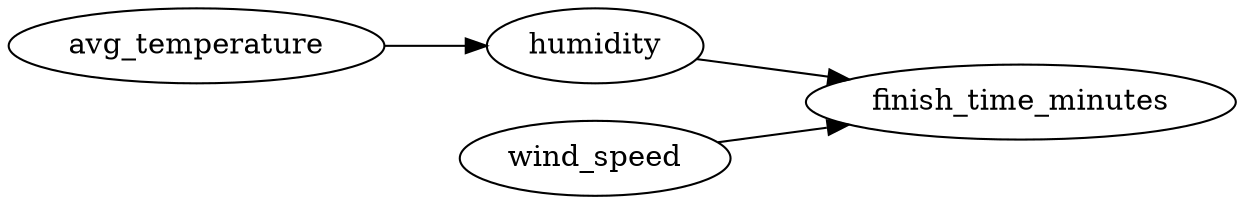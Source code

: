 digraph CausalGraph {
    rankdir=LR;
    "finish_time_minutes";
    "avg_temperature";
    "humidity";
    "wind_speed";

    "avg_temperature" -> "humidity";
    "humidity" -> "finish_time_minutes";
    "wind_speed" -> "finish_time_minutes";
}
